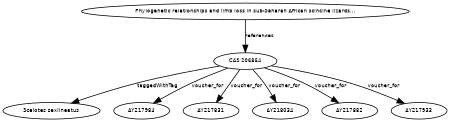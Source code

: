 digraph G {
size="3,3";
node [fontsize=7, fontname="Helvetica"];
edge [fontsize=7, fontname="Helvetica"];
node0 [label="CAS 206854", width=0.27433100247,height=0.27433100247];
node1 [label="Phylogenetic relationships and limb loss in sub-Saharan African scincine lizards...", width=0.27433100247,height=0.27433100247];
node2 [label="Scelotes sexlineatus", width=0.27433100247,height=0.27433100247];
node3 [label="AY217984", width=0.27433100247,height=0.27433100247];
node4 [label="AY217831", width=0.27433100247,height=0.27433100247];
node5 [label="AY218034", width=0.27433100247,height=0.27433100247];
node6 [label="AY217882", width=0.27433100247,height=0.27433100247];
node7 [label="AY217933", width=0.27433100247,height=0.27433100247];
node1 -> node0 [label="references"];
node0 -> node2 [label="taggedWithTag"];
node0 -> node3 [label="voucher_for"];
node0 -> node4 [label="voucher_for"];
node0 -> node5 [label="voucher_for"];
node0 -> node6 [label="voucher_for"];
node0 -> node7 [label="voucher_for"];
}

